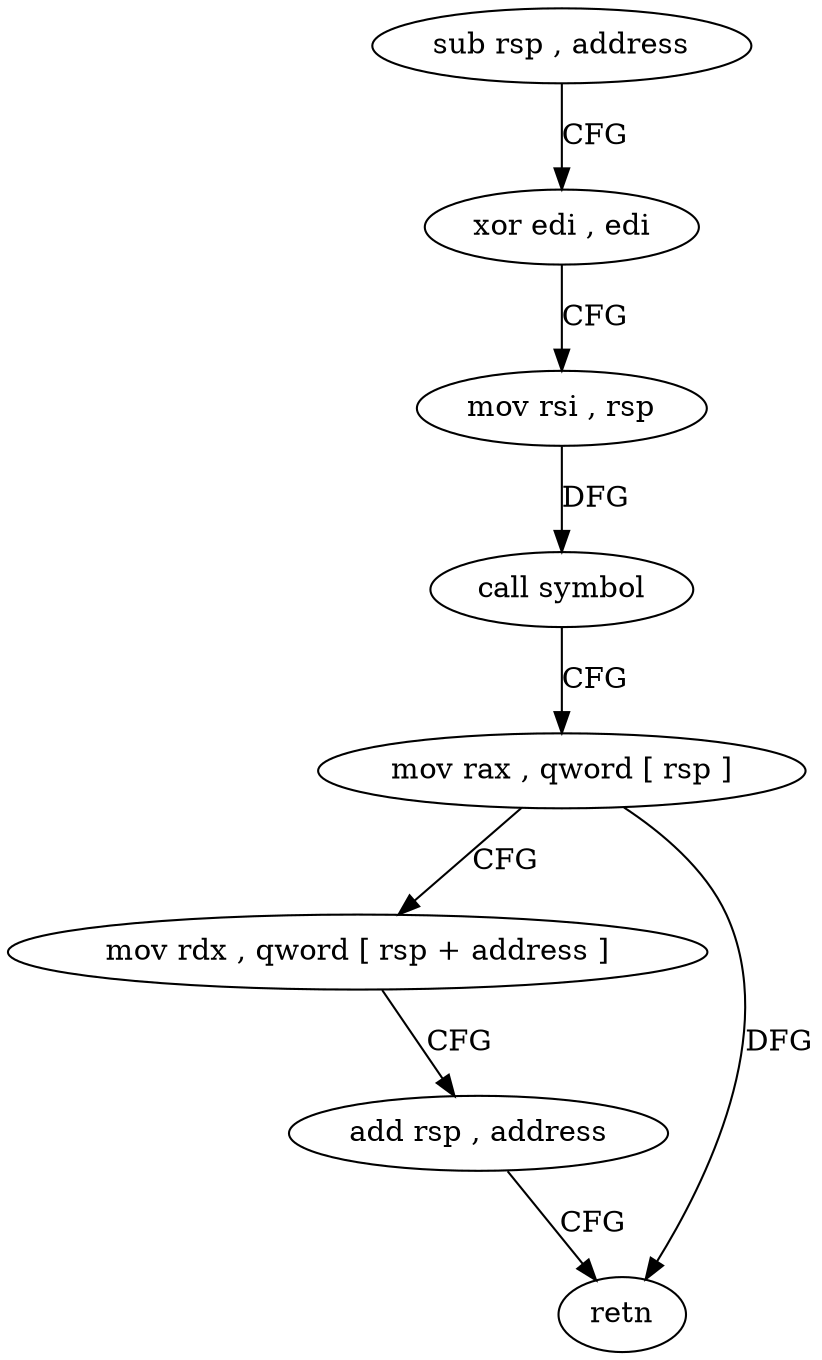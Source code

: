 digraph "func" {
"4405840" [label = "sub rsp , address" ]
"4405844" [label = "xor edi , edi" ]
"4405846" [label = "mov rsi , rsp" ]
"4405849" [label = "call symbol" ]
"4405854" [label = "mov rax , qword [ rsp ]" ]
"4405858" [label = "mov rdx , qword [ rsp + address ]" ]
"4405863" [label = "add rsp , address" ]
"4405867" [label = "retn" ]
"4405840" -> "4405844" [ label = "CFG" ]
"4405844" -> "4405846" [ label = "CFG" ]
"4405846" -> "4405849" [ label = "DFG" ]
"4405849" -> "4405854" [ label = "CFG" ]
"4405854" -> "4405858" [ label = "CFG" ]
"4405854" -> "4405867" [ label = "DFG" ]
"4405858" -> "4405863" [ label = "CFG" ]
"4405863" -> "4405867" [ label = "CFG" ]
}
